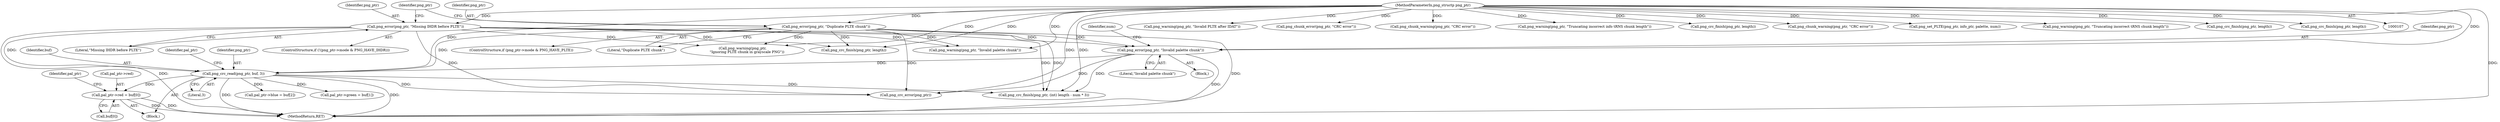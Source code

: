 digraph "0_Chrome_7f3d85b096f66870a15b37c2f40b219b2e292693_15@array" {
"1000269" [label="(Call,pal_ptr->red = buf[0])"];
"1000265" [label="(Call,png_crc_read(png_ptr, buf, 3))"];
"1000213" [label="(Call,png_error(png_ptr, \"Invalid palette chunk\"))"];
"1000152" [label="(Call,png_error(png_ptr, \"Duplicate PLTE chunk\"))"];
"1000108" [label="(MethodParameterIn,png_structp png_ptr)"];
"1000127" [label="(Call,png_error(png_ptr, \"Missing IHDR before PLTE\"))"];
"1000268" [label="(Literal,3)"];
"1000217" [label="(Identifier,num)"];
"1000157" [label="(Identifier,png_ptr)"];
"1000263" [label="(Block,)"];
"1000138" [label="(Call,png_warning(png_ptr, \"Invalid PLTE after IDAT\"))"];
"1000129" [label="(Literal,\"Missing IHDR before PLTE\")"];
"1000269" [label="(Call,pal_ptr->red = buf[0])"];
"1000273" [label="(Call,buf[0])"];
"1000128" [label="(Identifier,png_ptr)"];
"1000146" [label="(ControlStructure,if (png_ptr->mode & PNG_HAVE_PLTE))"];
"1000326" [label="(Call,png_chunk_error(png_ptr, \"CRC error\"))"];
"1000215" [label="(Literal,\"Invalid palette chunk\")"];
"1000331" [label="(Call,png_chunk_warning(png_ptr, \"CRC error\"))"];
"1000265" [label="(Call,png_crc_read(png_ptr, buf, 3))"];
"1000127" [label="(Call,png_error(png_ptr, \"Missing IHDR before PLTE\"))"];
"1000213" [label="(Call,png_error(png_ptr, \"Invalid palette chunk\"))"];
"1000271" [label="(Identifier,pal_ptr)"];
"1000108" [label="(MethodParameterIn,png_structp png_ptr)"];
"1000266" [label="(Identifier,png_ptr)"];
"1000204" [label="(Call,png_warning(png_ptr, \"Invalid palette chunk\"))"];
"1000297" [label="(Call,png_crc_finish(png_ptr, (int) length - num * 3))"];
"1000214" [label="(Identifier,png_ptr)"];
"1000168" [label="(Call,png_warning(png_ptr,\n        \"Ignoring PLTE chunk in grayscale PNG\"))"];
"1000283" [label="(Call,pal_ptr->blue = buf[2])"];
"1000154" [label="(Literal,\"Duplicate PLTE chunk\")"];
"1000398" [label="(Call,png_warning(png_ptr, \"Truncating incorrect info tRNS chunk length\"))"];
"1000270" [label="(Call,pal_ptr->red)"];
"1000278" [label="(Identifier,pal_ptr)"];
"1000182" [label="(Call,png_crc_finish(png_ptr, length))"];
"1000141" [label="(Call,png_crc_finish(png_ptr, length))"];
"1000344" [label="(Call,png_chunk_warning(png_ptr, \"CRC error\"))"];
"1000408" [label="(MethodReturn,RET)"];
"1000308" [label="(Call,png_crc_error(png_ptr))"];
"1000153" [label="(Identifier,png_ptr)"];
"1000347" [label="(Call,png_set_PLTE(png_ptr, info_ptr, palette, num))"];
"1000379" [label="(Call,png_warning(png_ptr, \"Truncating incorrect tRNS chunk length\"))"];
"1000212" [label="(Block,)"];
"1000152" [label="(Call,png_error(png_ptr, \"Duplicate PLTE chunk\"))"];
"1000120" [label="(ControlStructure,if (!(png_ptr->mode & PNG_HAVE_IHDR)))"];
"1000207" [label="(Call,png_crc_finish(png_ptr, length))"];
"1000276" [label="(Call,pal_ptr->green = buf[1])"];
"1000267" [label="(Identifier,buf)"];
"1000171" [label="(Call,png_crc_finish(png_ptr, length))"];
"1000269" -> "1000263"  [label="AST: "];
"1000269" -> "1000273"  [label="CFG: "];
"1000270" -> "1000269"  [label="AST: "];
"1000273" -> "1000269"  [label="AST: "];
"1000278" -> "1000269"  [label="CFG: "];
"1000269" -> "1000408"  [label="DDG: "];
"1000269" -> "1000408"  [label="DDG: "];
"1000265" -> "1000269"  [label="DDG: "];
"1000265" -> "1000263"  [label="AST: "];
"1000265" -> "1000268"  [label="CFG: "];
"1000266" -> "1000265"  [label="AST: "];
"1000267" -> "1000265"  [label="AST: "];
"1000268" -> "1000265"  [label="AST: "];
"1000271" -> "1000265"  [label="CFG: "];
"1000265" -> "1000408"  [label="DDG: "];
"1000265" -> "1000408"  [label="DDG: "];
"1000213" -> "1000265"  [label="DDG: "];
"1000127" -> "1000265"  [label="DDG: "];
"1000152" -> "1000265"  [label="DDG: "];
"1000108" -> "1000265"  [label="DDG: "];
"1000265" -> "1000276"  [label="DDG: "];
"1000265" -> "1000283"  [label="DDG: "];
"1000265" -> "1000297"  [label="DDG: "];
"1000265" -> "1000308"  [label="DDG: "];
"1000213" -> "1000212"  [label="AST: "];
"1000213" -> "1000215"  [label="CFG: "];
"1000214" -> "1000213"  [label="AST: "];
"1000215" -> "1000213"  [label="AST: "];
"1000217" -> "1000213"  [label="CFG: "];
"1000213" -> "1000408"  [label="DDG: "];
"1000152" -> "1000213"  [label="DDG: "];
"1000127" -> "1000213"  [label="DDG: "];
"1000108" -> "1000213"  [label="DDG: "];
"1000213" -> "1000297"  [label="DDG: "];
"1000213" -> "1000308"  [label="DDG: "];
"1000152" -> "1000146"  [label="AST: "];
"1000152" -> "1000154"  [label="CFG: "];
"1000153" -> "1000152"  [label="AST: "];
"1000154" -> "1000152"  [label="AST: "];
"1000157" -> "1000152"  [label="CFG: "];
"1000152" -> "1000408"  [label="DDG: "];
"1000108" -> "1000152"  [label="DDG: "];
"1000152" -> "1000168"  [label="DDG: "];
"1000152" -> "1000182"  [label="DDG: "];
"1000152" -> "1000204"  [label="DDG: "];
"1000152" -> "1000297"  [label="DDG: "];
"1000152" -> "1000308"  [label="DDG: "];
"1000108" -> "1000107"  [label="AST: "];
"1000108" -> "1000408"  [label="DDG: "];
"1000108" -> "1000127"  [label="DDG: "];
"1000108" -> "1000138"  [label="DDG: "];
"1000108" -> "1000141"  [label="DDG: "];
"1000108" -> "1000168"  [label="DDG: "];
"1000108" -> "1000171"  [label="DDG: "];
"1000108" -> "1000182"  [label="DDG: "];
"1000108" -> "1000204"  [label="DDG: "];
"1000108" -> "1000207"  [label="DDG: "];
"1000108" -> "1000297"  [label="DDG: "];
"1000108" -> "1000308"  [label="DDG: "];
"1000108" -> "1000326"  [label="DDG: "];
"1000108" -> "1000331"  [label="DDG: "];
"1000108" -> "1000344"  [label="DDG: "];
"1000108" -> "1000347"  [label="DDG: "];
"1000108" -> "1000379"  [label="DDG: "];
"1000108" -> "1000398"  [label="DDG: "];
"1000127" -> "1000120"  [label="AST: "];
"1000127" -> "1000129"  [label="CFG: "];
"1000128" -> "1000127"  [label="AST: "];
"1000129" -> "1000127"  [label="AST: "];
"1000157" -> "1000127"  [label="CFG: "];
"1000127" -> "1000408"  [label="DDG: "];
"1000127" -> "1000168"  [label="DDG: "];
"1000127" -> "1000182"  [label="DDG: "];
"1000127" -> "1000204"  [label="DDG: "];
"1000127" -> "1000297"  [label="DDG: "];
"1000127" -> "1000308"  [label="DDG: "];
}
